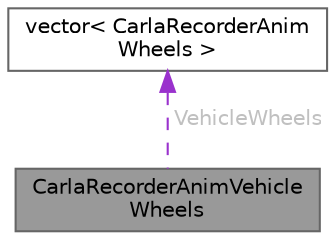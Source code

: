 digraph "CarlaRecorderAnimVehicleWheels"
{
 // INTERACTIVE_SVG=YES
 // LATEX_PDF_SIZE
  bgcolor="transparent";
  edge [fontname=Helvetica,fontsize=10,labelfontname=Helvetica,labelfontsize=10];
  node [fontname=Helvetica,fontsize=10,shape=box,height=0.2,width=0.4];
  Node1 [id="Node000001",label="CarlaRecorderAnimVehicle\lWheels",height=0.2,width=0.4,color="gray40", fillcolor="grey60", style="filled", fontcolor="black",tooltip=" "];
  Node2 -> Node1 [id="edge1_Node000001_Node000002",dir="back",color="darkorchid3",style="dashed",tooltip=" ",label=" VehicleWheels",fontcolor="grey" ];
  Node2 [id="Node000002",label="vector\< CarlaRecorderAnim\lWheels \>",height=0.2,width=0.4,color="gray40", fillcolor="white", style="filled",tooltip=" "];
}
